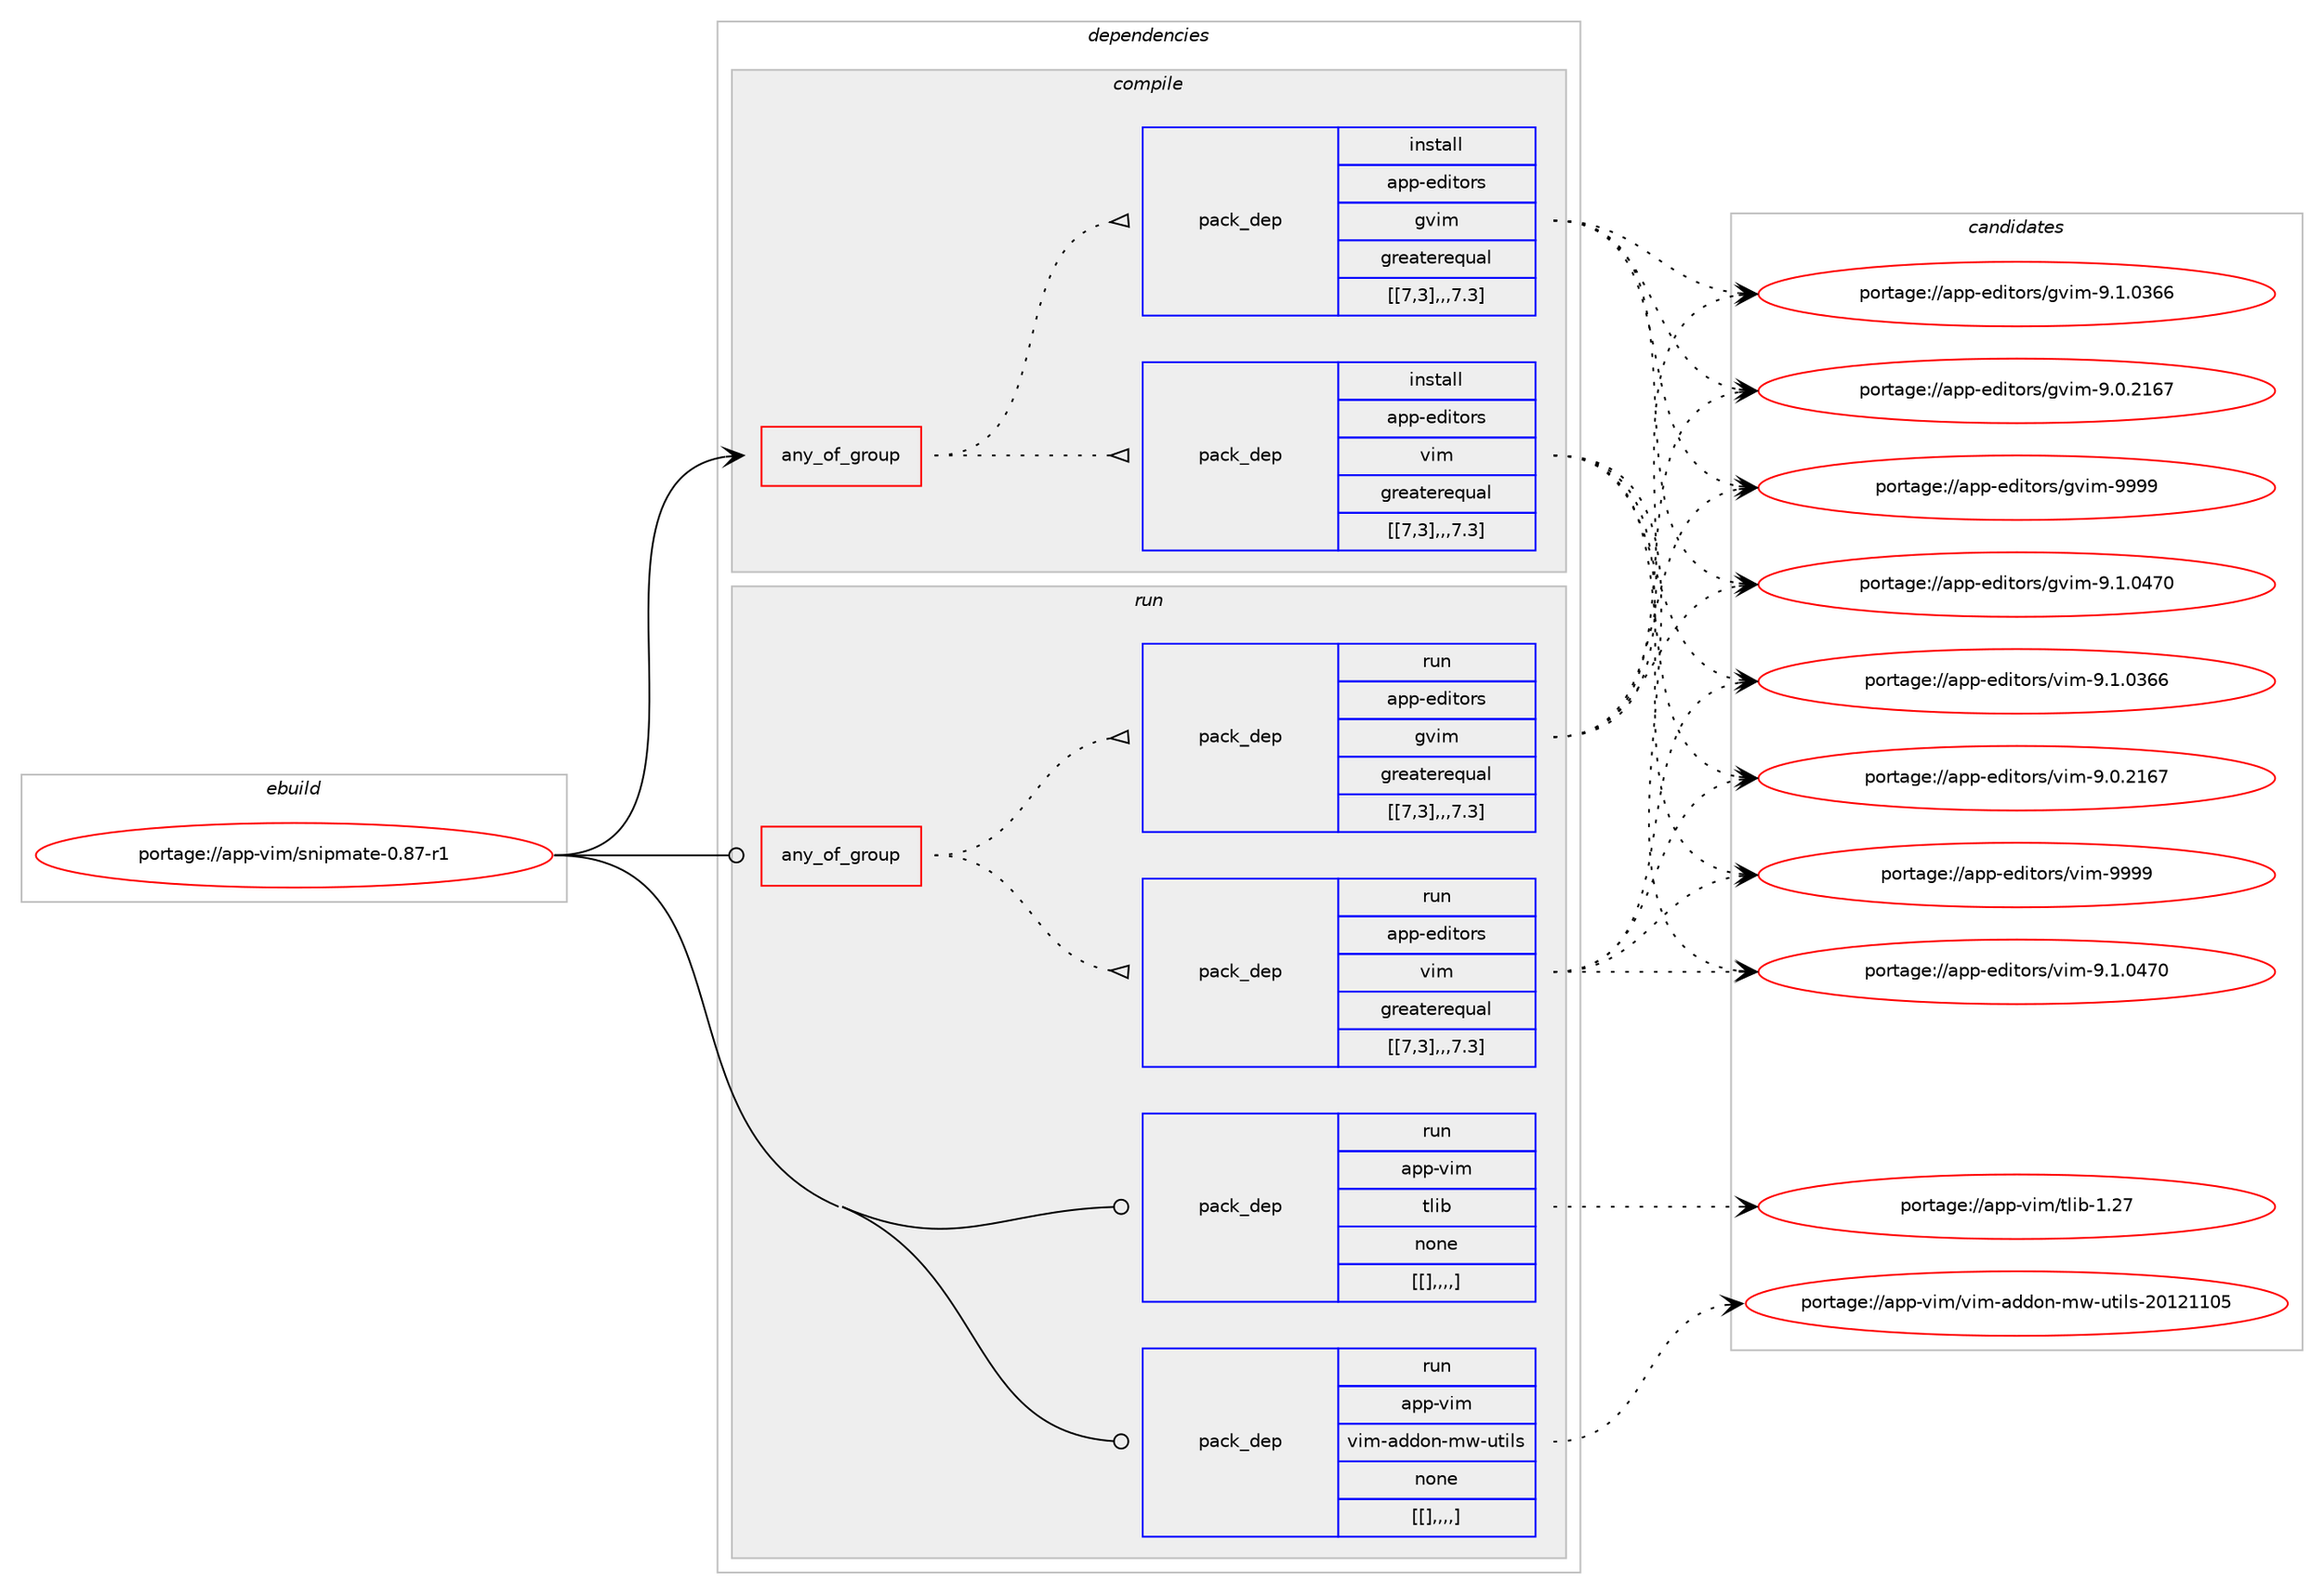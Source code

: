 digraph prolog {

# *************
# Graph options
# *************

newrank=true;
concentrate=true;
compound=true;
graph [rankdir=LR,fontname=Helvetica,fontsize=10,ranksep=1.5];#, ranksep=2.5, nodesep=0.2];
edge  [arrowhead=vee];
node  [fontname=Helvetica,fontsize=10];

# **********
# The ebuild
# **********

subgraph cluster_leftcol {
color=gray;
label=<<i>ebuild</i>>;
id [label="portage://app-vim/snipmate-0.87-r1", color=red, width=4, href="../app-vim/snipmate-0.87-r1.svg"];
}

# ****************
# The dependencies
# ****************

subgraph cluster_midcol {
color=gray;
label=<<i>dependencies</i>>;
subgraph cluster_compile {
fillcolor="#eeeeee";
style=filled;
label=<<i>compile</i>>;
subgraph any732 {
dependency61951 [label=<<TABLE BORDER="0" CELLBORDER="1" CELLSPACING="0" CELLPADDING="4"><TR><TD CELLPADDING="10">any_of_group</TD></TR></TABLE>>, shape=none, color=red];subgraph pack44684 {
dependency61952 [label=<<TABLE BORDER="0" CELLBORDER="1" CELLSPACING="0" CELLPADDING="4" WIDTH="220"><TR><TD ROWSPAN="6" CELLPADDING="30">pack_dep</TD></TR><TR><TD WIDTH="110">install</TD></TR><TR><TD>app-editors</TD></TR><TR><TD>vim</TD></TR><TR><TD>greaterequal</TD></TR><TR><TD>[[7,3],,,7.3]</TD></TR></TABLE>>, shape=none, color=blue];
}
dependency61951:e -> dependency61952:w [weight=20,style="dotted",arrowhead="oinv"];
subgraph pack44685 {
dependency61953 [label=<<TABLE BORDER="0" CELLBORDER="1" CELLSPACING="0" CELLPADDING="4" WIDTH="220"><TR><TD ROWSPAN="6" CELLPADDING="30">pack_dep</TD></TR><TR><TD WIDTH="110">install</TD></TR><TR><TD>app-editors</TD></TR><TR><TD>gvim</TD></TR><TR><TD>greaterequal</TD></TR><TR><TD>[[7,3],,,7.3]</TD></TR></TABLE>>, shape=none, color=blue];
}
dependency61951:e -> dependency61953:w [weight=20,style="dotted",arrowhead="oinv"];
}
id:e -> dependency61951:w [weight=20,style="solid",arrowhead="vee"];
}
subgraph cluster_compileandrun {
fillcolor="#eeeeee";
style=filled;
label=<<i>compile and run</i>>;
}
subgraph cluster_run {
fillcolor="#eeeeee";
style=filled;
label=<<i>run</i>>;
subgraph any733 {
dependency61954 [label=<<TABLE BORDER="0" CELLBORDER="1" CELLSPACING="0" CELLPADDING="4"><TR><TD CELLPADDING="10">any_of_group</TD></TR></TABLE>>, shape=none, color=red];subgraph pack44686 {
dependency61955 [label=<<TABLE BORDER="0" CELLBORDER="1" CELLSPACING="0" CELLPADDING="4" WIDTH="220"><TR><TD ROWSPAN="6" CELLPADDING="30">pack_dep</TD></TR><TR><TD WIDTH="110">run</TD></TR><TR><TD>app-editors</TD></TR><TR><TD>vim</TD></TR><TR><TD>greaterequal</TD></TR><TR><TD>[[7,3],,,7.3]</TD></TR></TABLE>>, shape=none, color=blue];
}
dependency61954:e -> dependency61955:w [weight=20,style="dotted",arrowhead="oinv"];
subgraph pack44687 {
dependency61956 [label=<<TABLE BORDER="0" CELLBORDER="1" CELLSPACING="0" CELLPADDING="4" WIDTH="220"><TR><TD ROWSPAN="6" CELLPADDING="30">pack_dep</TD></TR><TR><TD WIDTH="110">run</TD></TR><TR><TD>app-editors</TD></TR><TR><TD>gvim</TD></TR><TR><TD>greaterequal</TD></TR><TR><TD>[[7,3],,,7.3]</TD></TR></TABLE>>, shape=none, color=blue];
}
dependency61954:e -> dependency61956:w [weight=20,style="dotted",arrowhead="oinv"];
}
id:e -> dependency61954:w [weight=20,style="solid",arrowhead="odot"];
subgraph pack44688 {
dependency61957 [label=<<TABLE BORDER="0" CELLBORDER="1" CELLSPACING="0" CELLPADDING="4" WIDTH="220"><TR><TD ROWSPAN="6" CELLPADDING="30">pack_dep</TD></TR><TR><TD WIDTH="110">run</TD></TR><TR><TD>app-vim</TD></TR><TR><TD>tlib</TD></TR><TR><TD>none</TD></TR><TR><TD>[[],,,,]</TD></TR></TABLE>>, shape=none, color=blue];
}
id:e -> dependency61957:w [weight=20,style="solid",arrowhead="odot"];
subgraph pack44689 {
dependency61958 [label=<<TABLE BORDER="0" CELLBORDER="1" CELLSPACING="0" CELLPADDING="4" WIDTH="220"><TR><TD ROWSPAN="6" CELLPADDING="30">pack_dep</TD></TR><TR><TD WIDTH="110">run</TD></TR><TR><TD>app-vim</TD></TR><TR><TD>vim-addon-mw-utils</TD></TR><TR><TD>none</TD></TR><TR><TD>[[],,,,]</TD></TR></TABLE>>, shape=none, color=blue];
}
id:e -> dependency61958:w [weight=20,style="solid",arrowhead="odot"];
}
}

# **************
# The candidates
# **************

subgraph cluster_choices {
rank=same;
color=gray;
label=<<i>candidates</i>>;

subgraph choice44684 {
color=black;
nodesep=1;
choice9711211245101100105116111114115471181051094557575757 [label="portage://app-editors/vim-9999", color=red, width=4,href="../app-editors/vim-9999.svg"];
choice971121124510110010511611111411547118105109455746494648525548 [label="portage://app-editors/vim-9.1.0470", color=red, width=4,href="../app-editors/vim-9.1.0470.svg"];
choice971121124510110010511611111411547118105109455746494648515454 [label="portage://app-editors/vim-9.1.0366", color=red, width=4,href="../app-editors/vim-9.1.0366.svg"];
choice971121124510110010511611111411547118105109455746484650495455 [label="portage://app-editors/vim-9.0.2167", color=red, width=4,href="../app-editors/vim-9.0.2167.svg"];
dependency61952:e -> choice9711211245101100105116111114115471181051094557575757:w [style=dotted,weight="100"];
dependency61952:e -> choice971121124510110010511611111411547118105109455746494648525548:w [style=dotted,weight="100"];
dependency61952:e -> choice971121124510110010511611111411547118105109455746494648515454:w [style=dotted,weight="100"];
dependency61952:e -> choice971121124510110010511611111411547118105109455746484650495455:w [style=dotted,weight="100"];
}
subgraph choice44685 {
color=black;
nodesep=1;
choice9711211245101100105116111114115471031181051094557575757 [label="portage://app-editors/gvim-9999", color=red, width=4,href="../app-editors/gvim-9999.svg"];
choice971121124510110010511611111411547103118105109455746494648525548 [label="portage://app-editors/gvim-9.1.0470", color=red, width=4,href="../app-editors/gvim-9.1.0470.svg"];
choice971121124510110010511611111411547103118105109455746494648515454 [label="portage://app-editors/gvim-9.1.0366", color=red, width=4,href="../app-editors/gvim-9.1.0366.svg"];
choice971121124510110010511611111411547103118105109455746484650495455 [label="portage://app-editors/gvim-9.0.2167", color=red, width=4,href="../app-editors/gvim-9.0.2167.svg"];
dependency61953:e -> choice9711211245101100105116111114115471031181051094557575757:w [style=dotted,weight="100"];
dependency61953:e -> choice971121124510110010511611111411547103118105109455746494648525548:w [style=dotted,weight="100"];
dependency61953:e -> choice971121124510110010511611111411547103118105109455746494648515454:w [style=dotted,weight="100"];
dependency61953:e -> choice971121124510110010511611111411547103118105109455746484650495455:w [style=dotted,weight="100"];
}
subgraph choice44686 {
color=black;
nodesep=1;
choice9711211245101100105116111114115471181051094557575757 [label="portage://app-editors/vim-9999", color=red, width=4,href="../app-editors/vim-9999.svg"];
choice971121124510110010511611111411547118105109455746494648525548 [label="portage://app-editors/vim-9.1.0470", color=red, width=4,href="../app-editors/vim-9.1.0470.svg"];
choice971121124510110010511611111411547118105109455746494648515454 [label="portage://app-editors/vim-9.1.0366", color=red, width=4,href="../app-editors/vim-9.1.0366.svg"];
choice971121124510110010511611111411547118105109455746484650495455 [label="portage://app-editors/vim-9.0.2167", color=red, width=4,href="../app-editors/vim-9.0.2167.svg"];
dependency61955:e -> choice9711211245101100105116111114115471181051094557575757:w [style=dotted,weight="100"];
dependency61955:e -> choice971121124510110010511611111411547118105109455746494648525548:w [style=dotted,weight="100"];
dependency61955:e -> choice971121124510110010511611111411547118105109455746494648515454:w [style=dotted,weight="100"];
dependency61955:e -> choice971121124510110010511611111411547118105109455746484650495455:w [style=dotted,weight="100"];
}
subgraph choice44687 {
color=black;
nodesep=1;
choice9711211245101100105116111114115471031181051094557575757 [label="portage://app-editors/gvim-9999", color=red, width=4,href="../app-editors/gvim-9999.svg"];
choice971121124510110010511611111411547103118105109455746494648525548 [label="portage://app-editors/gvim-9.1.0470", color=red, width=4,href="../app-editors/gvim-9.1.0470.svg"];
choice971121124510110010511611111411547103118105109455746494648515454 [label="portage://app-editors/gvim-9.1.0366", color=red, width=4,href="../app-editors/gvim-9.1.0366.svg"];
choice971121124510110010511611111411547103118105109455746484650495455 [label="portage://app-editors/gvim-9.0.2167", color=red, width=4,href="../app-editors/gvim-9.0.2167.svg"];
dependency61956:e -> choice9711211245101100105116111114115471031181051094557575757:w [style=dotted,weight="100"];
dependency61956:e -> choice971121124510110010511611111411547103118105109455746494648525548:w [style=dotted,weight="100"];
dependency61956:e -> choice971121124510110010511611111411547103118105109455746494648515454:w [style=dotted,weight="100"];
dependency61956:e -> choice971121124510110010511611111411547103118105109455746484650495455:w [style=dotted,weight="100"];
}
subgraph choice44688 {
color=black;
nodesep=1;
choice971121124511810510947116108105984549465055 [label="portage://app-vim/tlib-1.27", color=red, width=4,href="../app-vim/tlib-1.27.svg"];
dependency61957:e -> choice971121124511810510947116108105984549465055:w [style=dotted,weight="100"];
}
subgraph choice44689 {
color=black;
nodesep=1;
choice97112112451181051094711810510945971001001111104510911945117116105108115455048495049494853 [label="portage://app-vim/vim-addon-mw-utils-20121105", color=red, width=4,href="../app-vim/vim-addon-mw-utils-20121105.svg"];
dependency61958:e -> choice97112112451181051094711810510945971001001111104510911945117116105108115455048495049494853:w [style=dotted,weight="100"];
}
}

}
